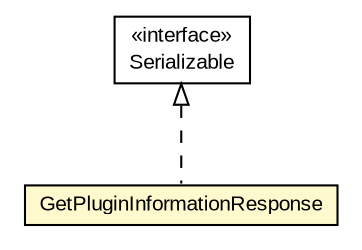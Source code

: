 #!/usr/local/bin/dot
#
# Class diagram 
# Generated by UMLGraph version R5_6-24-gf6e263 (http://www.umlgraph.org/)
#

digraph G {
	edge [fontname="arial",fontsize=10,labelfontname="arial",labelfontsize=10];
	node [fontname="arial",fontsize=10,shape=plaintext];
	nodesep=0.25;
	ranksep=0.5;
	// org.miloss.fgsms.services.interfaces.policyconfiguration.GetPluginInformationResponse
	c591623 [label=<<table title="org.miloss.fgsms.services.interfaces.policyconfiguration.GetPluginInformationResponse" border="0" cellborder="1" cellspacing="0" cellpadding="2" port="p" bgcolor="lemonChiffon" href="./GetPluginInformationResponse.html">
		<tr><td><table border="0" cellspacing="0" cellpadding="1">
<tr><td align="center" balign="center"> GetPluginInformationResponse </td></tr>
		</table></td></tr>
		</table>>, URL="./GetPluginInformationResponse.html", fontname="arial", fontcolor="black", fontsize=10.0];
	//org.miloss.fgsms.services.interfaces.policyconfiguration.GetPluginInformationResponse implements java.io.Serializable
	c592262:p -> c591623:p [dir=back,arrowtail=empty,style=dashed];
	// java.io.Serializable
	c592262 [label=<<table title="java.io.Serializable" border="0" cellborder="1" cellspacing="0" cellpadding="2" port="p" href="http://java.sun.com/j2se/1.4.2/docs/api/java/io/Serializable.html">
		<tr><td><table border="0" cellspacing="0" cellpadding="1">
<tr><td align="center" balign="center"> &#171;interface&#187; </td></tr>
<tr><td align="center" balign="center"> Serializable </td></tr>
		</table></td></tr>
		</table>>, URL="http://java.sun.com/j2se/1.4.2/docs/api/java/io/Serializable.html", fontname="arial", fontcolor="black", fontsize=10.0];
}


